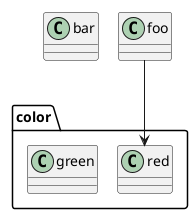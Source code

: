 {
  "sha1": "mrjpkzv5mgxqnjspfl9tiyaxv93awpy",
  "insertion": {
    "when": "2024-06-03T18:59:35.560Z",
    "user": "plantuml@gmail.com"
  }
}
@startuml
!pragma layout elk

package color {
class red
class green
}

class foo
class bar

foo --> red


@enduml
